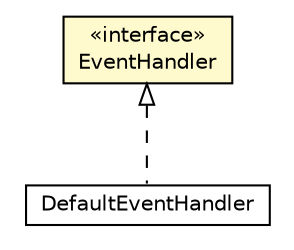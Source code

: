 #!/usr/local/bin/dot
#
# Class diagram 
# Generated by UMLGraph version R5_6-24-gf6e263 (http://www.umlgraph.org/)
#

digraph G {
	edge [fontname="Helvetica",fontsize=10,labelfontname="Helvetica",labelfontsize=10];
	node [fontname="Helvetica",fontsize=10,shape=plaintext];
	nodesep=0.25;
	ranksep=0.5;
	// net.trajano.doxdb.ext.DefaultEventHandler
	c1408 [label=<<table title="net.trajano.doxdb.ext.DefaultEventHandler" border="0" cellborder="1" cellspacing="0" cellpadding="2" port="p" href="./DefaultEventHandler.html">
		<tr><td><table border="0" cellspacing="0" cellpadding="1">
<tr><td align="center" balign="center"> DefaultEventHandler </td></tr>
		</table></td></tr>
		</table>>, URL="./DefaultEventHandler.html", fontname="Helvetica", fontcolor="black", fontsize=10.0];
	// net.trajano.doxdb.ext.EventHandler
	c1409 [label=<<table title="net.trajano.doxdb.ext.EventHandler" border="0" cellborder="1" cellspacing="0" cellpadding="2" port="p" bgcolor="lemonChiffon" href="./EventHandler.html">
		<tr><td><table border="0" cellspacing="0" cellpadding="1">
<tr><td align="center" balign="center"> &#171;interface&#187; </td></tr>
<tr><td align="center" balign="center"> EventHandler </td></tr>
		</table></td></tr>
		</table>>, URL="./EventHandler.html", fontname="Helvetica", fontcolor="black", fontsize=10.0];
	//net.trajano.doxdb.ext.DefaultEventHandler implements net.trajano.doxdb.ext.EventHandler
	c1409:p -> c1408:p [dir=back,arrowtail=empty,style=dashed];
}

